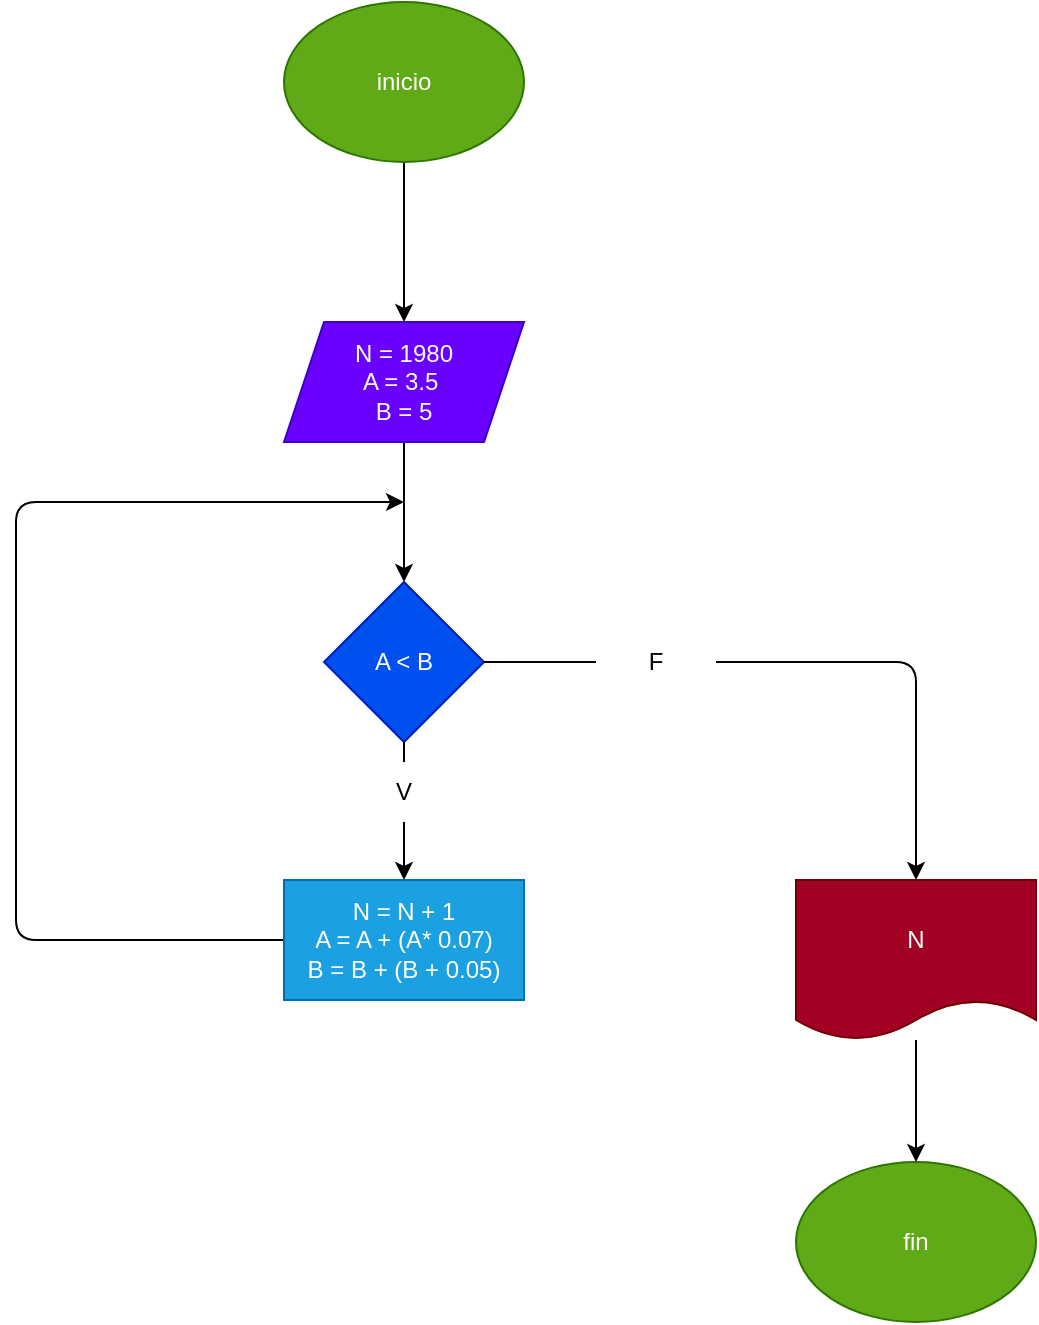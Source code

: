 <mxfile>
    <diagram id="x66UyeV8-wFmRskxW3VX" name="Página-1">
        <mxGraphModel dx="1074" dy="790" grid="1" gridSize="10" guides="1" tooltips="1" connect="1" arrows="1" fold="1" page="1" pageScale="1" pageWidth="827" pageHeight="1169" math="0" shadow="0">
            <root>
                <mxCell id="0"/>
                <mxCell id="1" parent="0"/>
                <mxCell id="4" value="" style="edgeStyle=none;html=1;" edge="1" parent="1" source="2" target="3">
                    <mxGeometry relative="1" as="geometry"/>
                </mxCell>
                <mxCell id="2" value="inicio" style="ellipse;whiteSpace=wrap;html=1;fillColor=#60a917;fontColor=#ffffff;strokeColor=#2D7600;" vertex="1" parent="1">
                    <mxGeometry x="354" width="120" height="80" as="geometry"/>
                </mxCell>
                <mxCell id="6" value="" style="edgeStyle=none;html=1;" edge="1" parent="1" source="3" target="5">
                    <mxGeometry relative="1" as="geometry"/>
                </mxCell>
                <mxCell id="3" value="N = 1980&lt;br&gt;A = 3.5&amp;nbsp;&lt;br&gt;B = 5" style="shape=parallelogram;perimeter=parallelogramPerimeter;whiteSpace=wrap;html=1;fixedSize=1;fillColor=#6a00ff;fontColor=#ffffff;strokeColor=#3700CC;" vertex="1" parent="1">
                    <mxGeometry x="354" y="160" width="120" height="60" as="geometry"/>
                </mxCell>
                <mxCell id="8" style="edgeStyle=none;html=1;startArrow=none;" edge="1" parent="1" source="10" target="7">
                    <mxGeometry relative="1" as="geometry"/>
                </mxCell>
                <mxCell id="13" value="" style="edgeStyle=none;html=1;startArrow=none;" edge="1" parent="1" source="16" target="12">
                    <mxGeometry relative="1" as="geometry">
                        <Array as="points">
                            <mxPoint x="670" y="330"/>
                        </Array>
                    </mxGeometry>
                </mxCell>
                <mxCell id="5" value="A &amp;lt; B" style="rhombus;whiteSpace=wrap;html=1;fillColor=#0050ef;fontColor=#ffffff;strokeColor=#001DBC;" vertex="1" parent="1">
                    <mxGeometry x="374" y="290" width="80" height="80" as="geometry"/>
                </mxCell>
                <mxCell id="9" style="edgeStyle=none;html=1;" edge="1" parent="1" source="7">
                    <mxGeometry relative="1" as="geometry">
                        <mxPoint x="414" y="250" as="targetPoint"/>
                        <Array as="points">
                            <mxPoint x="220" y="469"/>
                            <mxPoint x="220" y="250"/>
                        </Array>
                    </mxGeometry>
                </mxCell>
                <mxCell id="7" value="N = N + 1&lt;br&gt;A = A + (A* 0.07)&lt;br&gt;B = B + (B + 0.05)" style="rounded=0;whiteSpace=wrap;html=1;fillColor=#1ba1e2;fontColor=#ffffff;strokeColor=#006EAF;" vertex="1" parent="1">
                    <mxGeometry x="354" y="439" width="120" height="60" as="geometry"/>
                </mxCell>
                <mxCell id="10" value="V" style="text;html=1;strokeColor=none;fillColor=none;align=center;verticalAlign=middle;whiteSpace=wrap;rounded=0;" vertex="1" parent="1">
                    <mxGeometry x="384" y="380" width="60" height="30" as="geometry"/>
                </mxCell>
                <mxCell id="11" value="" style="edgeStyle=none;html=1;endArrow=none;" edge="1" parent="1" source="5" target="10">
                    <mxGeometry relative="1" as="geometry">
                        <mxPoint x="414" y="370" as="sourcePoint"/>
                        <mxPoint x="414" y="439" as="targetPoint"/>
                    </mxGeometry>
                </mxCell>
                <mxCell id="14" style="edgeStyle=none;html=1;" edge="1" parent="1" source="12">
                    <mxGeometry relative="1" as="geometry">
                        <mxPoint x="670" y="580" as="targetPoint"/>
                    </mxGeometry>
                </mxCell>
                <mxCell id="12" value="N" style="shape=document;whiteSpace=wrap;html=1;boundedLbl=1;size=0.25;fillColor=#a20025;fontColor=#ffffff;strokeColor=#6F0000;" vertex="1" parent="1">
                    <mxGeometry x="610" y="439" width="120" height="80" as="geometry"/>
                </mxCell>
                <mxCell id="15" value="fin" style="ellipse;whiteSpace=wrap;html=1;fillColor=#60a917;fontColor=#ffffff;strokeColor=#2D7600;" vertex="1" parent="1">
                    <mxGeometry x="610" y="580" width="120" height="80" as="geometry"/>
                </mxCell>
                <mxCell id="16" value="F" style="text;html=1;strokeColor=none;fillColor=none;align=center;verticalAlign=middle;whiteSpace=wrap;rounded=0;" vertex="1" parent="1">
                    <mxGeometry x="510" y="315" width="60" height="30" as="geometry"/>
                </mxCell>
                <mxCell id="17" value="" style="edgeStyle=none;html=1;endArrow=none;" edge="1" parent="1" source="5" target="16">
                    <mxGeometry relative="1" as="geometry">
                        <mxPoint x="454" y="330" as="sourcePoint"/>
                        <mxPoint x="670" y="439" as="targetPoint"/>
                        <Array as="points"/>
                    </mxGeometry>
                </mxCell>
            </root>
        </mxGraphModel>
    </diagram>
</mxfile>